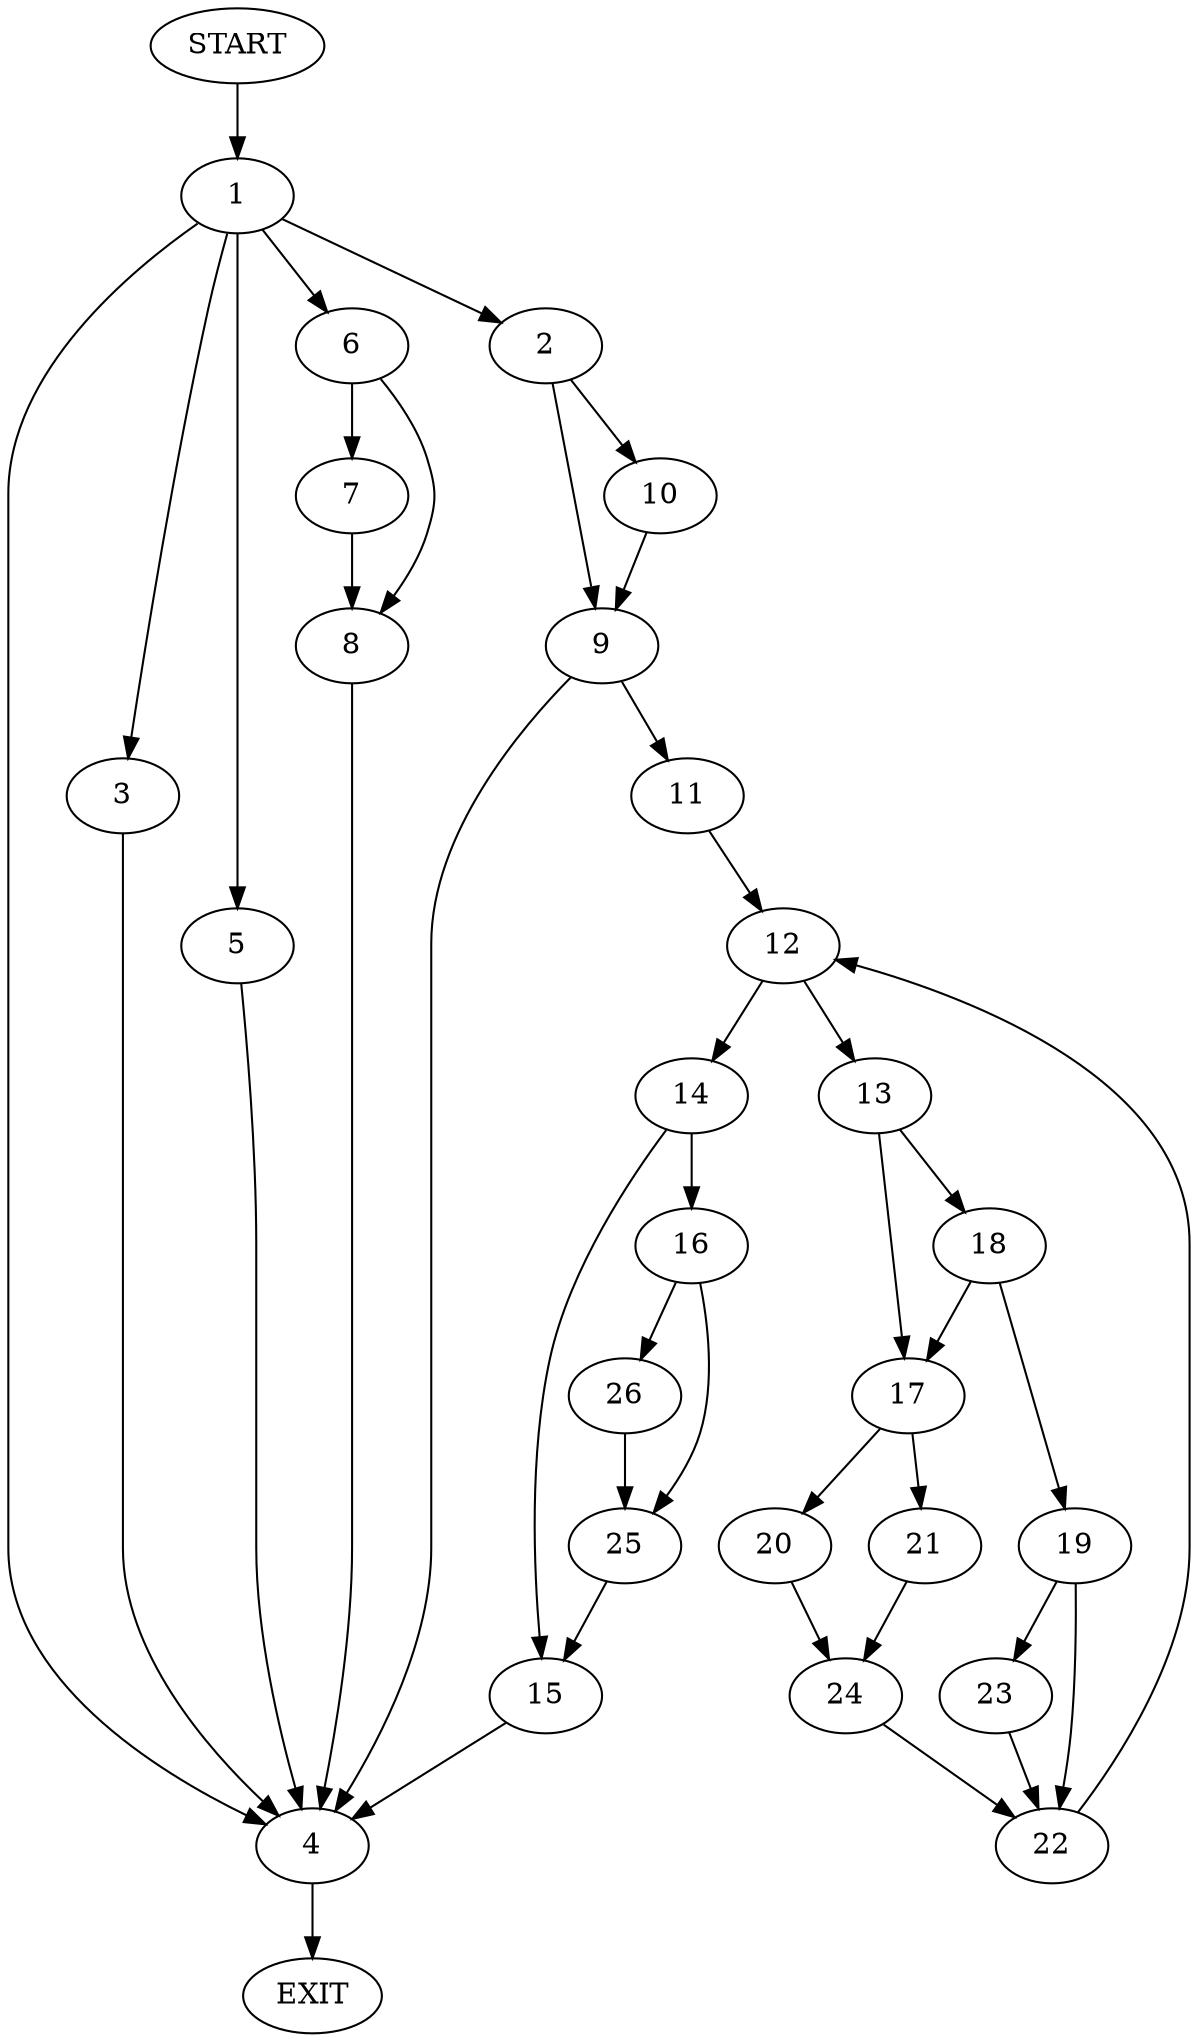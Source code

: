 digraph {
0 [label="START"]
27 [label="EXIT"]
0 -> 1
1 -> 2
1 -> 3
1 -> 4
1 -> 5
1 -> 6
4 -> 27
6 -> 7
6 -> 8
2 -> 9
2 -> 10
3 -> 4
5 -> 4
9 -> 11
9 -> 4
10 -> 9
11 -> 12
12 -> 13
12 -> 14
14 -> 15
14 -> 16
13 -> 17
13 -> 18
18 -> 17
18 -> 19
17 -> 20
17 -> 21
19 -> 22
19 -> 23
21 -> 24
20 -> 24
24 -> 22
22 -> 12
23 -> 22
16 -> 25
16 -> 26
15 -> 4
26 -> 25
25 -> 15
8 -> 4
7 -> 8
}
